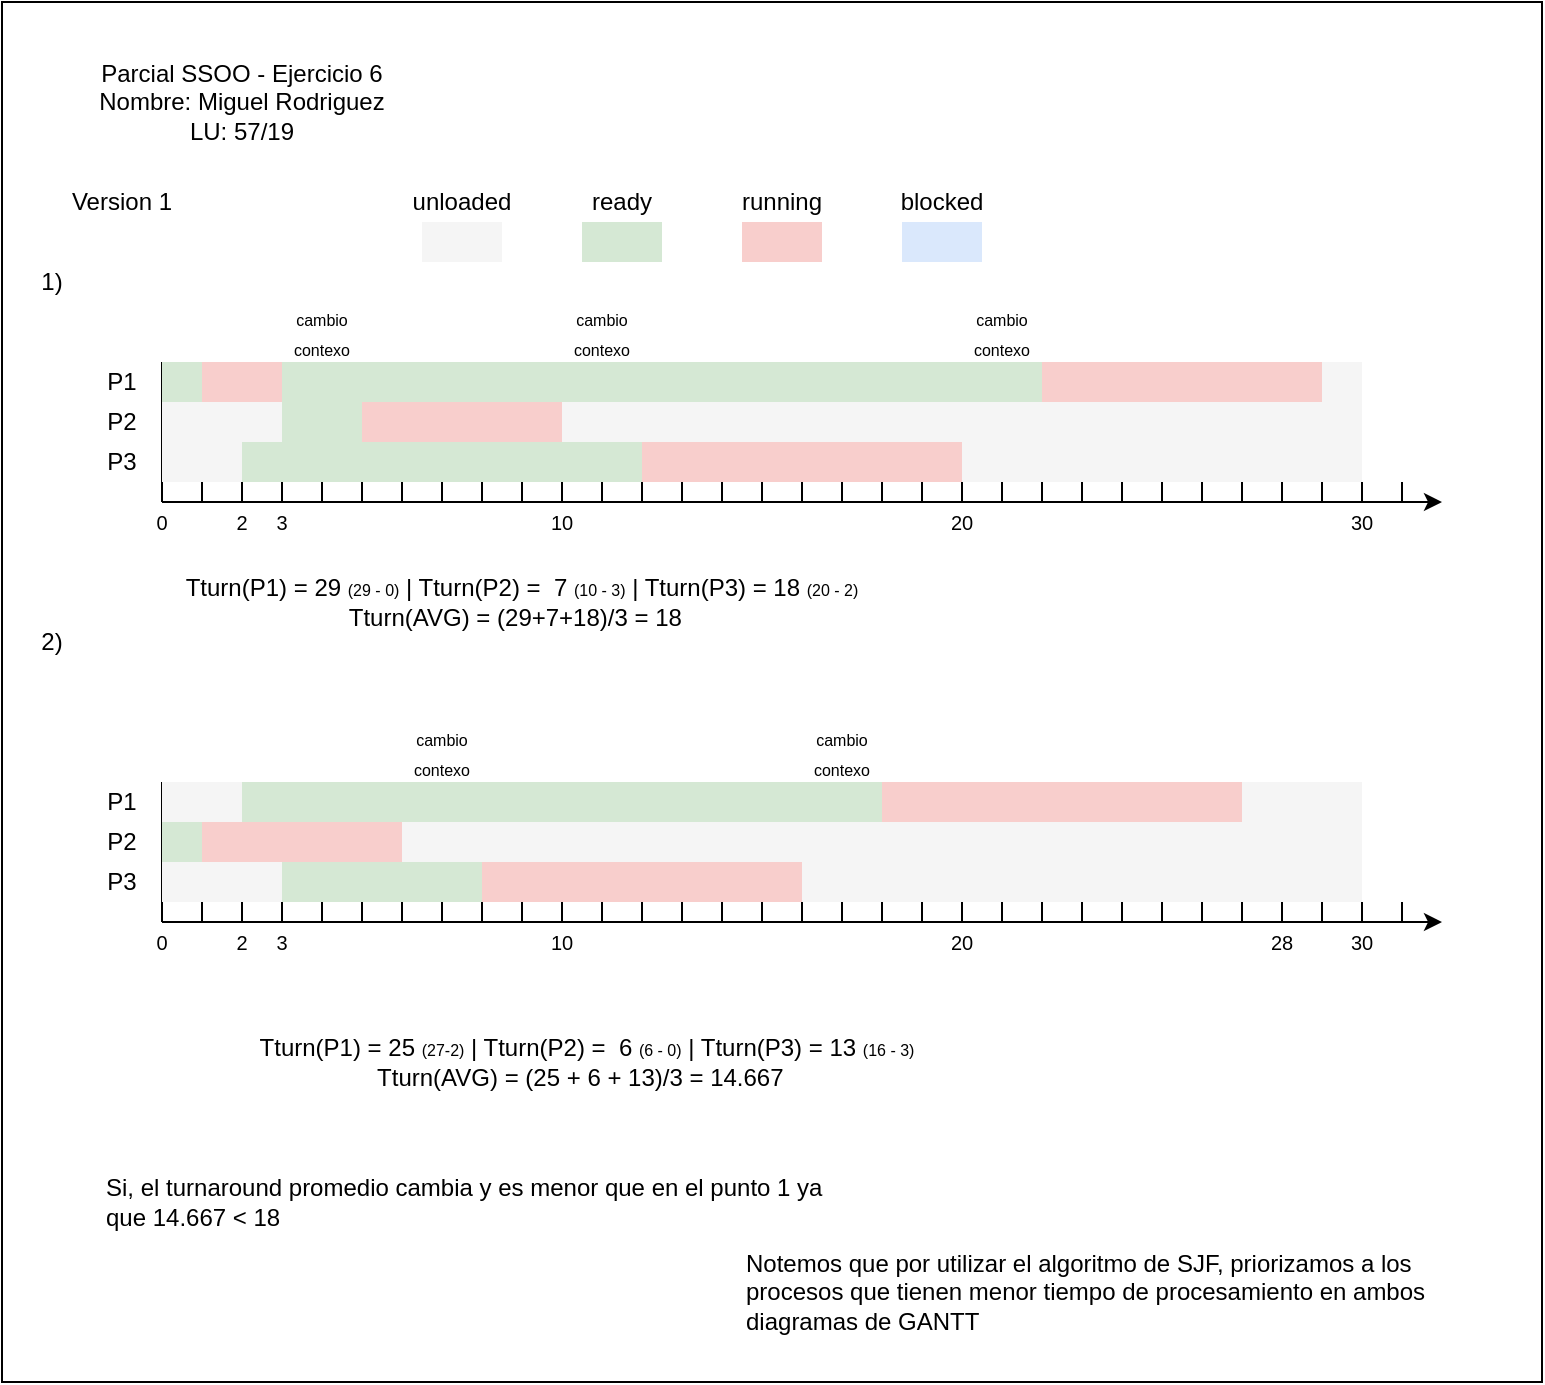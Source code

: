 <mxfile version="14.6.10" type="device"><diagram id="URVnwjbvsdSbwdhYib2C" name="Page-1"><mxGraphModel dx="1421" dy="737" grid="1" gridSize="10" guides="1" tooltips="1" connect="1" arrows="1" fold="1" page="1" pageScale="1" pageWidth="850" pageHeight="1100" math="0" shadow="0"><root><mxCell id="0"/><mxCell id="1" parent="0"/><mxCell id="O4oivDRYtZ1nlwmzjgIT-121" value="" style="rounded=0;whiteSpace=wrap;html=1;" vertex="1" parent="1"><mxGeometry y="70" width="770" height="690" as="geometry"/></mxCell><mxCell id="OWplkCNHzA0PM_M-KSsV-1" value="P1" style="text;html=1;strokeColor=none;fillColor=none;align=center;verticalAlign=middle;whiteSpace=wrap;rounded=0;" parent="1" vertex="1"><mxGeometry x="40" y="250" width="40" height="20" as="geometry"/></mxCell><mxCell id="OWplkCNHzA0PM_M-KSsV-2" value="P2" style="text;html=1;strokeColor=none;fillColor=none;align=center;verticalAlign=middle;whiteSpace=wrap;rounded=0;" parent="1" vertex="1"><mxGeometry x="40" y="270" width="40" height="20" as="geometry"/></mxCell><mxCell id="OWplkCNHzA0PM_M-KSsV-3" value="P3" style="text;html=1;strokeColor=none;fillColor=none;align=center;verticalAlign=middle;whiteSpace=wrap;rounded=0;" parent="1" vertex="1"><mxGeometry x="40" y="290" width="40" height="20" as="geometry"/></mxCell><mxCell id="OWplkCNHzA0PM_M-KSsV-5" value="" style="rounded=0;whiteSpace=wrap;html=1;fillColor=#f5f5f5;strokeColor=none;fontColor=#333333;" parent="1" vertex="1"><mxGeometry x="210" y="180" width="40" height="20" as="geometry"/></mxCell><mxCell id="OWplkCNHzA0PM_M-KSsV-6" value="unloaded" style="text;html=1;strokeColor=none;fillColor=none;align=center;verticalAlign=middle;whiteSpace=wrap;rounded=0;" parent="1" vertex="1"><mxGeometry x="200" y="160" width="60" height="20" as="geometry"/></mxCell><mxCell id="OWplkCNHzA0PM_M-KSsV-7" value="ready" style="text;html=1;strokeColor=none;fillColor=none;align=center;verticalAlign=middle;whiteSpace=wrap;rounded=0;" parent="1" vertex="1"><mxGeometry x="290" y="160" width="40" height="20" as="geometry"/></mxCell><mxCell id="OWplkCNHzA0PM_M-KSsV-8" value="" style="rounded=0;whiteSpace=wrap;html=1;fillColor=#d5e8d4;strokeColor=none;" parent="1" vertex="1"><mxGeometry x="290" y="180" width="40" height="20" as="geometry"/></mxCell><mxCell id="OWplkCNHzA0PM_M-KSsV-9" value="" style="rounded=0;whiteSpace=wrap;html=1;fillColor=#f8cecc;strokeColor=none;" parent="1" vertex="1"><mxGeometry x="370" y="180" width="40" height="20" as="geometry"/></mxCell><mxCell id="OWplkCNHzA0PM_M-KSsV-10" value="running" style="text;html=1;strokeColor=none;fillColor=none;align=center;verticalAlign=middle;whiteSpace=wrap;rounded=0;" parent="1" vertex="1"><mxGeometry x="370" y="160" width="40" height="20" as="geometry"/></mxCell><mxCell id="OWplkCNHzA0PM_M-KSsV-11" value="" style="rounded=0;whiteSpace=wrap;html=1;fillColor=#dae8fc;strokeColor=none;" parent="1" vertex="1"><mxGeometry x="450" y="180" width="40" height="20" as="geometry"/></mxCell><mxCell id="OWplkCNHzA0PM_M-KSsV-12" value="blocked" style="text;html=1;strokeColor=none;fillColor=none;align=center;verticalAlign=middle;whiteSpace=wrap;rounded=0;" parent="1" vertex="1"><mxGeometry x="450" y="160" width="40" height="20" as="geometry"/></mxCell><mxCell id="OWplkCNHzA0PM_M-KSsV-14" value="" style="endArrow=none;html=1;entryX=1;entryY=0;entryDx=0;entryDy=0;" parent="1" target="OWplkCNHzA0PM_M-KSsV-1" edge="1"><mxGeometry width="50" height="50" relative="1" as="geometry"><mxPoint x="80" y="320" as="sourcePoint"/><mxPoint x="340" y="250" as="targetPoint"/></mxGeometry></mxCell><mxCell id="OWplkCNHzA0PM_M-KSsV-19" value="&lt;font style=&quot;font-size: 10px&quot;&gt;0&lt;/font&gt;" style="text;html=1;strokeColor=none;fillColor=none;align=center;verticalAlign=middle;whiteSpace=wrap;rounded=0;" parent="1" vertex="1"><mxGeometry x="70" y="320" width="20" height="20" as="geometry"/></mxCell><mxCell id="OWplkCNHzA0PM_M-KSsV-21" value="" style="endArrow=none;html=1;" parent="1" edge="1"><mxGeometry width="50" height="50" relative="1" as="geometry"><mxPoint x="100" y="310" as="sourcePoint"/><mxPoint x="100" y="320" as="targetPoint"/></mxGeometry></mxCell><mxCell id="OWplkCNHzA0PM_M-KSsV-24" value="" style="endArrow=none;html=1;" parent="1" edge="1"><mxGeometry width="50" height="50" relative="1" as="geometry"><mxPoint x="120" y="320" as="sourcePoint"/><mxPoint x="120" y="310" as="targetPoint"/></mxGeometry></mxCell><mxCell id="OWplkCNHzA0PM_M-KSsV-30" value="" style="endArrow=none;html=1;" parent="1" edge="1"><mxGeometry width="50" height="50" relative="1" as="geometry"><mxPoint x="140" y="320" as="sourcePoint"/><mxPoint x="140" y="310" as="targetPoint"/></mxGeometry></mxCell><mxCell id="OWplkCNHzA0PM_M-KSsV-38" value="" style="endArrow=classic;html=1;" parent="1" edge="1"><mxGeometry width="50" height="50" relative="1" as="geometry"><mxPoint x="80" y="320" as="sourcePoint"/><mxPoint x="720" y="320" as="targetPoint"/></mxGeometry></mxCell><mxCell id="OWplkCNHzA0PM_M-KSsV-39" value="" style="endArrow=none;html=1;" parent="1" edge="1"><mxGeometry width="50" height="50" relative="1" as="geometry"><mxPoint x="160" y="310" as="sourcePoint"/><mxPoint x="160" y="320" as="targetPoint"/></mxGeometry></mxCell><mxCell id="OWplkCNHzA0PM_M-KSsV-40" value="" style="endArrow=none;html=1;" parent="1" edge="1"><mxGeometry width="50" height="50" relative="1" as="geometry"><mxPoint x="180" y="320" as="sourcePoint"/><mxPoint x="180" y="310" as="targetPoint"/></mxGeometry></mxCell><mxCell id="OWplkCNHzA0PM_M-KSsV-42" value="" style="endArrow=none;html=1;" parent="1" edge="1"><mxGeometry width="50" height="50" relative="1" as="geometry"><mxPoint x="200" y="320" as="sourcePoint"/><mxPoint x="200" y="310" as="targetPoint"/></mxGeometry></mxCell><mxCell id="OWplkCNHzA0PM_M-KSsV-43" value="" style="endArrow=none;html=1;" parent="1" edge="1"><mxGeometry width="50" height="50" relative="1" as="geometry"><mxPoint x="220" y="320" as="sourcePoint"/><mxPoint x="220" y="310" as="targetPoint"/></mxGeometry></mxCell><mxCell id="OWplkCNHzA0PM_M-KSsV-78" value="" style="endArrow=none;html=1;" parent="1" edge="1"><mxGeometry width="50" height="50" relative="1" as="geometry"><mxPoint x="240" y="320" as="sourcePoint"/><mxPoint x="240" y="310" as="targetPoint"/></mxGeometry></mxCell><mxCell id="OWplkCNHzA0PM_M-KSsV-79" value="" style="endArrow=none;html=1;" parent="1" edge="1"><mxGeometry width="50" height="50" relative="1" as="geometry"><mxPoint x="260" y="320" as="sourcePoint"/><mxPoint x="260" y="310" as="targetPoint"/></mxGeometry></mxCell><mxCell id="OWplkCNHzA0PM_M-KSsV-80" value="" style="endArrow=none;html=1;" parent="1" edge="1"><mxGeometry width="50" height="50" relative="1" as="geometry"><mxPoint x="280" y="320" as="sourcePoint"/><mxPoint x="280" y="310" as="targetPoint"/></mxGeometry></mxCell><mxCell id="OWplkCNHzA0PM_M-KSsV-81" value="" style="endArrow=none;html=1;" parent="1" edge="1"><mxGeometry width="50" height="50" relative="1" as="geometry"><mxPoint x="300" y="320" as="sourcePoint"/><mxPoint x="300" y="310" as="targetPoint"/></mxGeometry></mxCell><mxCell id="OWplkCNHzA0PM_M-KSsV-82" value="" style="endArrow=none;html=1;" parent="1" edge="1"><mxGeometry width="50" height="50" relative="1" as="geometry"><mxPoint x="320" y="320" as="sourcePoint"/><mxPoint x="320" y="310" as="targetPoint"/></mxGeometry></mxCell><mxCell id="OWplkCNHzA0PM_M-KSsV-83" value="" style="endArrow=none;html=1;" parent="1" edge="1"><mxGeometry width="50" height="50" relative="1" as="geometry"><mxPoint x="340" y="320" as="sourcePoint"/><mxPoint x="340" y="310" as="targetPoint"/></mxGeometry></mxCell><mxCell id="OWplkCNHzA0PM_M-KSsV-84" value="" style="endArrow=none;html=1;" parent="1" edge="1"><mxGeometry width="50" height="50" relative="1" as="geometry"><mxPoint x="360" y="320" as="sourcePoint"/><mxPoint x="360" y="310" as="targetPoint"/></mxGeometry></mxCell><mxCell id="OWplkCNHzA0PM_M-KSsV-85" value="" style="endArrow=none;html=1;" parent="1" edge="1"><mxGeometry width="50" height="50" relative="1" as="geometry"><mxPoint x="380" y="320" as="sourcePoint"/><mxPoint x="380" y="310" as="targetPoint"/></mxGeometry></mxCell><mxCell id="OWplkCNHzA0PM_M-KSsV-86" value="" style="endArrow=none;html=1;" parent="1" edge="1"><mxGeometry width="50" height="50" relative="1" as="geometry"><mxPoint x="380" y="320" as="sourcePoint"/><mxPoint x="380" y="310" as="targetPoint"/></mxGeometry></mxCell><mxCell id="OWplkCNHzA0PM_M-KSsV-87" value="" style="endArrow=none;html=1;" parent="1" edge="1"><mxGeometry width="50" height="50" relative="1" as="geometry"><mxPoint x="400" y="320" as="sourcePoint"/><mxPoint x="400" y="310" as="targetPoint"/></mxGeometry></mxCell><mxCell id="OWplkCNHzA0PM_M-KSsV-88" value="" style="endArrow=none;html=1;" parent="1" edge="1"><mxGeometry width="50" height="50" relative="1" as="geometry"><mxPoint x="420" y="320" as="sourcePoint"/><mxPoint x="420" y="310" as="targetPoint"/></mxGeometry></mxCell><mxCell id="OWplkCNHzA0PM_M-KSsV-89" value="" style="endArrow=none;html=1;" parent="1" edge="1"><mxGeometry width="50" height="50" relative="1" as="geometry"><mxPoint x="440" y="320" as="sourcePoint"/><mxPoint x="440" y="310" as="targetPoint"/></mxGeometry></mxCell><mxCell id="OWplkCNHzA0PM_M-KSsV-90" value="" style="endArrow=none;html=1;" parent="1" edge="1"><mxGeometry width="50" height="50" relative="1" as="geometry"><mxPoint x="460" y="320" as="sourcePoint"/><mxPoint x="460" y="310" as="targetPoint"/></mxGeometry></mxCell><mxCell id="OWplkCNHzA0PM_M-KSsV-91" value="" style="endArrow=none;html=1;" parent="1" edge="1"><mxGeometry width="50" height="50" relative="1" as="geometry"><mxPoint x="480" y="320" as="sourcePoint"/><mxPoint x="480" y="310" as="targetPoint"/></mxGeometry></mxCell><mxCell id="OWplkCNHzA0PM_M-KSsV-92" value="" style="endArrow=none;html=1;" parent="1" edge="1"><mxGeometry width="50" height="50" relative="1" as="geometry"><mxPoint x="500" y="320" as="sourcePoint"/><mxPoint x="500" y="310" as="targetPoint"/></mxGeometry></mxCell><mxCell id="OWplkCNHzA0PM_M-KSsV-93" value="" style="endArrow=none;html=1;" parent="1" edge="1"><mxGeometry width="50" height="50" relative="1" as="geometry"><mxPoint x="520" y="320" as="sourcePoint"/><mxPoint x="520" y="310" as="targetPoint"/></mxGeometry></mxCell><mxCell id="OWplkCNHzA0PM_M-KSsV-170" value="" style="endArrow=none;html=1;" parent="1" edge="1"><mxGeometry width="50" height="50" relative="1" as="geometry"><mxPoint x="540" y="310.0" as="sourcePoint"/><mxPoint x="540" y="320" as="targetPoint"/></mxGeometry></mxCell><mxCell id="OWplkCNHzA0PM_M-KSsV-171" value="" style="endArrow=none;html=1;" parent="1" edge="1"><mxGeometry width="50" height="50" relative="1" as="geometry"><mxPoint x="560" y="320" as="sourcePoint"/><mxPoint x="560" y="310.0" as="targetPoint"/></mxGeometry></mxCell><mxCell id="OWplkCNHzA0PM_M-KSsV-172" value="" style="endArrow=none;html=1;" parent="1" edge="1"><mxGeometry width="50" height="50" relative="1" as="geometry"><mxPoint x="580" y="320" as="sourcePoint"/><mxPoint x="580" y="310.0" as="targetPoint"/></mxGeometry></mxCell><mxCell id="OWplkCNHzA0PM_M-KSsV-173" value="" style="endArrow=none;html=1;" parent="1" edge="1"><mxGeometry width="50" height="50" relative="1" as="geometry"><mxPoint x="600" y="310.0" as="sourcePoint"/><mxPoint x="600" y="320" as="targetPoint"/></mxGeometry></mxCell><mxCell id="OWplkCNHzA0PM_M-KSsV-174" value="" style="endArrow=none;html=1;" parent="1" edge="1"><mxGeometry width="50" height="50" relative="1" as="geometry"><mxPoint x="620" y="320" as="sourcePoint"/><mxPoint x="620" y="310.0" as="targetPoint"/></mxGeometry></mxCell><mxCell id="OWplkCNHzA0PM_M-KSsV-175" value="" style="endArrow=none;html=1;" parent="1" edge="1"><mxGeometry width="50" height="50" relative="1" as="geometry"><mxPoint x="640" y="320" as="sourcePoint"/><mxPoint x="640" y="310.0" as="targetPoint"/></mxGeometry></mxCell><mxCell id="OWplkCNHzA0PM_M-KSsV-176" value="" style="endArrow=none;html=1;" parent="1" edge="1"><mxGeometry width="50" height="50" relative="1" as="geometry"><mxPoint x="660" y="320" as="sourcePoint"/><mxPoint x="660" y="310.0" as="targetPoint"/></mxGeometry></mxCell><mxCell id="OWplkCNHzA0PM_M-KSsV-177" value="" style="endArrow=none;html=1;" parent="1" edge="1"><mxGeometry width="50" height="50" relative="1" as="geometry"><mxPoint x="680" y="320" as="sourcePoint"/><mxPoint x="680" y="310.0" as="targetPoint"/></mxGeometry></mxCell><mxCell id="OWplkCNHzA0PM_M-KSsV-178" value="" style="endArrow=none;html=1;" parent="1" edge="1"><mxGeometry width="50" height="50" relative="1" as="geometry"><mxPoint x="700" y="320" as="sourcePoint"/><mxPoint x="700" y="310.0" as="targetPoint"/></mxGeometry></mxCell><mxCell id="OWplkCNHzA0PM_M-KSsV-193" value="&lt;font style=&quot;font-size: 10px&quot;&gt;10&lt;br&gt;&lt;/font&gt;" style="text;html=1;strokeColor=none;fillColor=none;align=center;verticalAlign=middle;whiteSpace=wrap;rounded=0;" parent="1" vertex="1"><mxGeometry x="270" y="320" width="20" height="20" as="geometry"/></mxCell><mxCell id="OWplkCNHzA0PM_M-KSsV-194" value="&lt;font style=&quot;font-size: 10px&quot;&gt;20&lt;br&gt;&lt;/font&gt;" style="text;html=1;strokeColor=none;fillColor=none;align=center;verticalAlign=middle;whiteSpace=wrap;rounded=0;" parent="1" vertex="1"><mxGeometry x="470" y="320" width="20" height="20" as="geometry"/></mxCell><mxCell id="O4oivDRYtZ1nlwmzjgIT-1" value="" style="rounded=0;whiteSpace=wrap;html=1;fillColor=#f5f5f5;strokeColor=none;fontColor=#333333;" vertex="1" parent="1"><mxGeometry x="80" y="270" width="60" height="20" as="geometry"/></mxCell><mxCell id="O4oivDRYtZ1nlwmzjgIT-2" value="" style="rounded=0;whiteSpace=wrap;html=1;fillColor=#f5f5f5;strokeColor=none;fontColor=#333333;" vertex="1" parent="1"><mxGeometry x="80" y="290" width="40" height="20" as="geometry"/></mxCell><mxCell id="O4oivDRYtZ1nlwmzjgIT-3" value="" style="rounded=0;whiteSpace=wrap;html=1;fillColor=#d5e8d4;strokeColor=none;" vertex="1" parent="1"><mxGeometry x="80" y="250" width="20" height="20" as="geometry"/></mxCell><mxCell id="O4oivDRYtZ1nlwmzjgIT-4" value="" style="rounded=0;whiteSpace=wrap;html=1;fillColor=#f8cecc;strokeColor=none;" vertex="1" parent="1"><mxGeometry x="100" y="250" width="40" height="20" as="geometry"/></mxCell><mxCell id="O4oivDRYtZ1nlwmzjgIT-5" value="" style="rounded=0;whiteSpace=wrap;html=1;fillColor=#d5e8d4;strokeColor=none;" vertex="1" parent="1"><mxGeometry x="120" y="290" width="20" height="20" as="geometry"/></mxCell><mxCell id="O4oivDRYtZ1nlwmzjgIT-6" value="" style="rounded=0;whiteSpace=wrap;html=1;fillColor=#d5e8d4;strokeColor=none;" vertex="1" parent="1"><mxGeometry x="140" y="250" width="40" height="60" as="geometry"/></mxCell><mxCell id="O4oivDRYtZ1nlwmzjgIT-7" value="&lt;font style=&quot;font-size: 10px&quot;&gt;2&lt;/font&gt;" style="text;html=1;strokeColor=none;fillColor=none;align=center;verticalAlign=middle;whiteSpace=wrap;rounded=0;" vertex="1" parent="1"><mxGeometry x="110" y="320" width="20" height="20" as="geometry"/></mxCell><mxCell id="O4oivDRYtZ1nlwmzjgIT-8" value="&lt;font style=&quot;font-size: 10px&quot;&gt;3&lt;/font&gt;" style="text;html=1;strokeColor=none;fillColor=none;align=center;verticalAlign=middle;whiteSpace=wrap;rounded=0;" vertex="1" parent="1"><mxGeometry x="130" y="320" width="20" height="20" as="geometry"/></mxCell><mxCell id="O4oivDRYtZ1nlwmzjgIT-9" value="" style="rounded=0;whiteSpace=wrap;html=1;fillColor=#f8cecc;strokeColor=none;" vertex="1" parent="1"><mxGeometry x="180" y="270" width="100" height="20" as="geometry"/></mxCell><mxCell id="O4oivDRYtZ1nlwmzjgIT-10" value="" style="rounded=0;whiteSpace=wrap;html=1;fillColor=#f5f5f5;strokeColor=none;fontColor=#333333;" vertex="1" parent="1"><mxGeometry x="280" y="270" width="400" height="20" as="geometry"/></mxCell><mxCell id="O4oivDRYtZ1nlwmzjgIT-11" value="" style="rounded=0;whiteSpace=wrap;html=1;fillColor=#d5e8d4;strokeColor=none;" vertex="1" parent="1"><mxGeometry x="160" y="250" width="120" height="20" as="geometry"/></mxCell><mxCell id="O4oivDRYtZ1nlwmzjgIT-12" value="" style="rounded=0;whiteSpace=wrap;html=1;fillColor=#d5e8d4;strokeColor=none;" vertex="1" parent="1"><mxGeometry x="160" y="290" width="120" height="20" as="geometry"/></mxCell><mxCell id="O4oivDRYtZ1nlwmzjgIT-13" value="" style="rounded=0;whiteSpace=wrap;html=1;fillColor=#f8cecc;strokeColor=none;" vertex="1" parent="1"><mxGeometry x="520" y="250" width="140" height="20" as="geometry"/></mxCell><mxCell id="O4oivDRYtZ1nlwmzjgIT-14" value="" style="rounded=0;whiteSpace=wrap;html=1;fillColor=#d5e8d4;strokeColor=none;" vertex="1" parent="1"><mxGeometry x="280" y="250" width="40" height="20" as="geometry"/></mxCell><mxCell id="O4oivDRYtZ1nlwmzjgIT-15" value="" style="rounded=0;whiteSpace=wrap;html=1;fillColor=#d5e8d4;strokeColor=none;" vertex="1" parent="1"><mxGeometry x="280" y="290" width="40" height="20" as="geometry"/></mxCell><mxCell id="O4oivDRYtZ1nlwmzjgIT-16" value="" style="rounded=0;whiteSpace=wrap;html=1;fillColor=#f8cecc;strokeColor=none;" vertex="1" parent="1"><mxGeometry x="320" y="290" width="160" height="20" as="geometry"/></mxCell><mxCell id="O4oivDRYtZ1nlwmzjgIT-17" value="" style="rounded=0;whiteSpace=wrap;html=1;fillColor=#f5f5f5;strokeColor=none;fontColor=#333333;" vertex="1" parent="1"><mxGeometry x="480" y="290" width="200" height="20" as="geometry"/></mxCell><mxCell id="O4oivDRYtZ1nlwmzjgIT-18" value="" style="rounded=0;whiteSpace=wrap;html=1;fillColor=#d5e8d4;strokeColor=none;" vertex="1" parent="1"><mxGeometry x="320" y="250" width="200" height="20" as="geometry"/></mxCell><mxCell id="O4oivDRYtZ1nlwmzjgIT-19" value="&lt;font style=&quot;font-size: 10px&quot;&gt;30&lt;br&gt;&lt;/font&gt;" style="text;html=1;strokeColor=none;fillColor=none;align=center;verticalAlign=middle;whiteSpace=wrap;rounded=0;" vertex="1" parent="1"><mxGeometry x="670" y="320" width="20" height="20" as="geometry"/></mxCell><mxCell id="O4oivDRYtZ1nlwmzjgIT-20" value="" style="rounded=0;whiteSpace=wrap;html=1;fillColor=#f5f5f5;strokeColor=none;fontColor=#333333;" vertex="1" parent="1"><mxGeometry x="660" y="250" width="20" height="20" as="geometry"/></mxCell><mxCell id="O4oivDRYtZ1nlwmzjgIT-21" value="&lt;font style=&quot;font-size: 8px&quot;&gt;cambio contexo&lt;/font&gt;" style="text;html=1;strokeColor=none;fillColor=none;align=center;verticalAlign=middle;whiteSpace=wrap;rounded=0;" vertex="1" parent="1"><mxGeometry x="140" y="220" width="40" height="30" as="geometry"/></mxCell><mxCell id="O4oivDRYtZ1nlwmzjgIT-22" value="&lt;font style=&quot;font-size: 8px&quot;&gt;cambio contexo&lt;/font&gt;" style="text;html=1;strokeColor=none;fillColor=none;align=center;verticalAlign=middle;whiteSpace=wrap;rounded=0;" vertex="1" parent="1"><mxGeometry x="280" y="220" width="40" height="30" as="geometry"/></mxCell><mxCell id="O4oivDRYtZ1nlwmzjgIT-23" value="&lt;font style=&quot;font-size: 8px&quot;&gt;cambio contexo&lt;/font&gt;" style="text;html=1;strokeColor=none;fillColor=none;align=center;verticalAlign=middle;whiteSpace=wrap;rounded=0;" vertex="1" parent="1"><mxGeometry x="480" y="220" width="40" height="30" as="geometry"/></mxCell><mxCell id="O4oivDRYtZ1nlwmzjgIT-24" value="Tturn(P1) = 29 &lt;font style=&quot;font-size: 8px&quot;&gt;(29 - 0)&lt;/font&gt; | Tturn(P2) =&amp;nbsp; 7 &lt;font style=&quot;font-size: 8px&quot;&gt;(10 - 3)&lt;/font&gt; | Tturn(P3) = 18 &lt;font style=&quot;font-size: 8px&quot;&gt;(20 - 2)&lt;/font&gt;&lt;br&gt;Tturn(AVG) = (29+7+18)/3 = 18&amp;nbsp;&amp;nbsp;" style="text;html=1;strokeColor=none;fillColor=none;align=center;verticalAlign=middle;whiteSpace=wrap;rounded=0;" vertex="1" parent="1"><mxGeometry x="80" y="350" width="360" height="40" as="geometry"/></mxCell><mxCell id="O4oivDRYtZ1nlwmzjgIT-25" value="Parcial SSOO - Ejercicio 6&lt;br&gt;Nombre: Miguel Rodriguez&lt;br&gt;LU: 57/19" style="text;html=1;strokeColor=none;fillColor=none;align=center;verticalAlign=middle;whiteSpace=wrap;rounded=0;" vertex="1" parent="1"><mxGeometry x="10" y="70" width="220" height="100" as="geometry"/></mxCell><mxCell id="O4oivDRYtZ1nlwmzjgIT-26" value="Version 1&lt;br&gt;" style="text;html=1;strokeColor=none;fillColor=none;align=center;verticalAlign=middle;whiteSpace=wrap;rounded=0;" vertex="1" parent="1"><mxGeometry x="10" y="160" width="100" height="20" as="geometry"/></mxCell><mxCell id="O4oivDRYtZ1nlwmzjgIT-28" value="1)" style="text;html=1;strokeColor=none;fillColor=none;align=center;verticalAlign=middle;whiteSpace=wrap;rounded=0;" vertex="1" parent="1"><mxGeometry x="10" y="200" width="30" height="20" as="geometry"/></mxCell><mxCell id="O4oivDRYtZ1nlwmzjgIT-29" value="P1" style="text;html=1;strokeColor=none;fillColor=none;align=center;verticalAlign=middle;whiteSpace=wrap;rounded=0;" vertex="1" parent="1"><mxGeometry x="40" y="460" width="40" height="20" as="geometry"/></mxCell><mxCell id="O4oivDRYtZ1nlwmzjgIT-30" value="P2" style="text;html=1;strokeColor=none;fillColor=none;align=center;verticalAlign=middle;whiteSpace=wrap;rounded=0;" vertex="1" parent="1"><mxGeometry x="40" y="480" width="40" height="20" as="geometry"/></mxCell><mxCell id="O4oivDRYtZ1nlwmzjgIT-31" value="P3" style="text;html=1;strokeColor=none;fillColor=none;align=center;verticalAlign=middle;whiteSpace=wrap;rounded=0;" vertex="1" parent="1"><mxGeometry x="40" y="500" width="40" height="20" as="geometry"/></mxCell><mxCell id="O4oivDRYtZ1nlwmzjgIT-32" value="" style="endArrow=none;html=1;entryX=1;entryY=0;entryDx=0;entryDy=0;" edge="1" parent="1" target="O4oivDRYtZ1nlwmzjgIT-29"><mxGeometry width="50" height="50" relative="1" as="geometry"><mxPoint x="80" y="530.0" as="sourcePoint"/><mxPoint x="340" y="460" as="targetPoint"/></mxGeometry></mxCell><mxCell id="O4oivDRYtZ1nlwmzjgIT-33" value="&lt;font style=&quot;font-size: 10px&quot;&gt;0&lt;/font&gt;" style="text;html=1;strokeColor=none;fillColor=none;align=center;verticalAlign=middle;whiteSpace=wrap;rounded=0;" vertex="1" parent="1"><mxGeometry x="70" y="530" width="20" height="20" as="geometry"/></mxCell><mxCell id="O4oivDRYtZ1nlwmzjgIT-34" value="" style="endArrow=none;html=1;" edge="1" parent="1"><mxGeometry width="50" height="50" relative="1" as="geometry"><mxPoint x="100" y="520.0" as="sourcePoint"/><mxPoint x="100" y="530.0" as="targetPoint"/></mxGeometry></mxCell><mxCell id="O4oivDRYtZ1nlwmzjgIT-35" value="" style="endArrow=none;html=1;" edge="1" parent="1"><mxGeometry width="50" height="50" relative="1" as="geometry"><mxPoint x="120" y="530.0" as="sourcePoint"/><mxPoint x="120" y="520.0" as="targetPoint"/></mxGeometry></mxCell><mxCell id="O4oivDRYtZ1nlwmzjgIT-36" value="" style="endArrow=none;html=1;" edge="1" parent="1"><mxGeometry width="50" height="50" relative="1" as="geometry"><mxPoint x="140" y="530.0" as="sourcePoint"/><mxPoint x="140" y="520.0" as="targetPoint"/></mxGeometry></mxCell><mxCell id="O4oivDRYtZ1nlwmzjgIT-37" value="" style="endArrow=classic;html=1;" edge="1" parent="1"><mxGeometry width="50" height="50" relative="1" as="geometry"><mxPoint x="80" y="530.0" as="sourcePoint"/><mxPoint x="720.0" y="530.0" as="targetPoint"/></mxGeometry></mxCell><mxCell id="O4oivDRYtZ1nlwmzjgIT-38" value="" style="endArrow=none;html=1;" edge="1" parent="1"><mxGeometry width="50" height="50" relative="1" as="geometry"><mxPoint x="160" y="520.0" as="sourcePoint"/><mxPoint x="160" y="530.0" as="targetPoint"/></mxGeometry></mxCell><mxCell id="O4oivDRYtZ1nlwmzjgIT-39" value="" style="endArrow=none;html=1;" edge="1" parent="1"><mxGeometry width="50" height="50" relative="1" as="geometry"><mxPoint x="180" y="530.0" as="sourcePoint"/><mxPoint x="180" y="520.0" as="targetPoint"/></mxGeometry></mxCell><mxCell id="O4oivDRYtZ1nlwmzjgIT-40" value="" style="endArrow=none;html=1;" edge="1" parent="1"><mxGeometry width="50" height="50" relative="1" as="geometry"><mxPoint x="200" y="530.0" as="sourcePoint"/><mxPoint x="200" y="520.0" as="targetPoint"/></mxGeometry></mxCell><mxCell id="O4oivDRYtZ1nlwmzjgIT-41" value="" style="endArrow=none;html=1;" edge="1" parent="1"><mxGeometry width="50" height="50" relative="1" as="geometry"><mxPoint x="220" y="530.0" as="sourcePoint"/><mxPoint x="220" y="520.0" as="targetPoint"/></mxGeometry></mxCell><mxCell id="O4oivDRYtZ1nlwmzjgIT-42" value="" style="endArrow=none;html=1;" edge="1" parent="1"><mxGeometry width="50" height="50" relative="1" as="geometry"><mxPoint x="240" y="530.0" as="sourcePoint"/><mxPoint x="240" y="520.0" as="targetPoint"/></mxGeometry></mxCell><mxCell id="O4oivDRYtZ1nlwmzjgIT-43" value="" style="endArrow=none;html=1;" edge="1" parent="1"><mxGeometry width="50" height="50" relative="1" as="geometry"><mxPoint x="260" y="530.0" as="sourcePoint"/><mxPoint x="260" y="520.0" as="targetPoint"/></mxGeometry></mxCell><mxCell id="O4oivDRYtZ1nlwmzjgIT-44" value="" style="endArrow=none;html=1;" edge="1" parent="1"><mxGeometry width="50" height="50" relative="1" as="geometry"><mxPoint x="280" y="530.0" as="sourcePoint"/><mxPoint x="280" y="520.0" as="targetPoint"/></mxGeometry></mxCell><mxCell id="O4oivDRYtZ1nlwmzjgIT-45" value="" style="endArrow=none;html=1;" edge="1" parent="1"><mxGeometry width="50" height="50" relative="1" as="geometry"><mxPoint x="300" y="530.0" as="sourcePoint"/><mxPoint x="300" y="520.0" as="targetPoint"/></mxGeometry></mxCell><mxCell id="O4oivDRYtZ1nlwmzjgIT-46" value="" style="endArrow=none;html=1;" edge="1" parent="1"><mxGeometry width="50" height="50" relative="1" as="geometry"><mxPoint x="320" y="530.0" as="sourcePoint"/><mxPoint x="320" y="520.0" as="targetPoint"/></mxGeometry></mxCell><mxCell id="O4oivDRYtZ1nlwmzjgIT-47" value="" style="endArrow=none;html=1;" edge="1" parent="1"><mxGeometry width="50" height="50" relative="1" as="geometry"><mxPoint x="340" y="530.0" as="sourcePoint"/><mxPoint x="340" y="520.0" as="targetPoint"/></mxGeometry></mxCell><mxCell id="O4oivDRYtZ1nlwmzjgIT-48" value="" style="endArrow=none;html=1;" edge="1" parent="1"><mxGeometry width="50" height="50" relative="1" as="geometry"><mxPoint x="360" y="530.0" as="sourcePoint"/><mxPoint x="360" y="520.0" as="targetPoint"/></mxGeometry></mxCell><mxCell id="O4oivDRYtZ1nlwmzjgIT-49" value="" style="endArrow=none;html=1;" edge="1" parent="1"><mxGeometry width="50" height="50" relative="1" as="geometry"><mxPoint x="380" y="530.0" as="sourcePoint"/><mxPoint x="380" y="520.0" as="targetPoint"/></mxGeometry></mxCell><mxCell id="O4oivDRYtZ1nlwmzjgIT-50" value="" style="endArrow=none;html=1;" edge="1" parent="1"><mxGeometry width="50" height="50" relative="1" as="geometry"><mxPoint x="380" y="530.0" as="sourcePoint"/><mxPoint x="380" y="520.0" as="targetPoint"/></mxGeometry></mxCell><mxCell id="O4oivDRYtZ1nlwmzjgIT-51" value="" style="endArrow=none;html=1;" edge="1" parent="1"><mxGeometry width="50" height="50" relative="1" as="geometry"><mxPoint x="400" y="530.0" as="sourcePoint"/><mxPoint x="400" y="520.0" as="targetPoint"/></mxGeometry></mxCell><mxCell id="O4oivDRYtZ1nlwmzjgIT-52" value="" style="endArrow=none;html=1;" edge="1" parent="1"><mxGeometry width="50" height="50" relative="1" as="geometry"><mxPoint x="420" y="530.0" as="sourcePoint"/><mxPoint x="420" y="520.0" as="targetPoint"/></mxGeometry></mxCell><mxCell id="O4oivDRYtZ1nlwmzjgIT-53" value="" style="endArrow=none;html=1;" edge="1" parent="1"><mxGeometry width="50" height="50" relative="1" as="geometry"><mxPoint x="440" y="530.0" as="sourcePoint"/><mxPoint x="440" y="520.0" as="targetPoint"/></mxGeometry></mxCell><mxCell id="O4oivDRYtZ1nlwmzjgIT-54" value="" style="endArrow=none;html=1;" edge="1" parent="1"><mxGeometry width="50" height="50" relative="1" as="geometry"><mxPoint x="460" y="530.0" as="sourcePoint"/><mxPoint x="460" y="520.0" as="targetPoint"/></mxGeometry></mxCell><mxCell id="O4oivDRYtZ1nlwmzjgIT-55" value="" style="endArrow=none;html=1;" edge="1" parent="1"><mxGeometry width="50" height="50" relative="1" as="geometry"><mxPoint x="480" y="530.0" as="sourcePoint"/><mxPoint x="480" y="520.0" as="targetPoint"/></mxGeometry></mxCell><mxCell id="O4oivDRYtZ1nlwmzjgIT-56" value="" style="endArrow=none;html=1;" edge="1" parent="1"><mxGeometry width="50" height="50" relative="1" as="geometry"><mxPoint x="500" y="530.0" as="sourcePoint"/><mxPoint x="500" y="520.0" as="targetPoint"/></mxGeometry></mxCell><mxCell id="O4oivDRYtZ1nlwmzjgIT-57" value="" style="endArrow=none;html=1;" edge="1" parent="1"><mxGeometry width="50" height="50" relative="1" as="geometry"><mxPoint x="520" y="530.0" as="sourcePoint"/><mxPoint x="520" y="520.0" as="targetPoint"/></mxGeometry></mxCell><mxCell id="O4oivDRYtZ1nlwmzjgIT-58" value="" style="endArrow=none;html=1;" edge="1" parent="1"><mxGeometry width="50" height="50" relative="1" as="geometry"><mxPoint x="540.0" y="520.0" as="sourcePoint"/><mxPoint x="540.0" y="530.0" as="targetPoint"/></mxGeometry></mxCell><mxCell id="O4oivDRYtZ1nlwmzjgIT-59" value="" style="endArrow=none;html=1;" edge="1" parent="1"><mxGeometry width="50" height="50" relative="1" as="geometry"><mxPoint x="560.0" y="530.0" as="sourcePoint"/><mxPoint x="560.0" y="520.0" as="targetPoint"/></mxGeometry></mxCell><mxCell id="O4oivDRYtZ1nlwmzjgIT-60" value="" style="endArrow=none;html=1;" edge="1" parent="1"><mxGeometry width="50" height="50" relative="1" as="geometry"><mxPoint x="580.0" y="530.0" as="sourcePoint"/><mxPoint x="580.0" y="520.0" as="targetPoint"/></mxGeometry></mxCell><mxCell id="O4oivDRYtZ1nlwmzjgIT-61" value="" style="endArrow=none;html=1;" edge="1" parent="1"><mxGeometry width="50" height="50" relative="1" as="geometry"><mxPoint x="600.0" y="520.0" as="sourcePoint"/><mxPoint x="600.0" y="530.0" as="targetPoint"/></mxGeometry></mxCell><mxCell id="O4oivDRYtZ1nlwmzjgIT-62" value="" style="endArrow=none;html=1;" edge="1" parent="1"><mxGeometry width="50" height="50" relative="1" as="geometry"><mxPoint x="620.0" y="530.0" as="sourcePoint"/><mxPoint x="620.0" y="520.0" as="targetPoint"/></mxGeometry></mxCell><mxCell id="O4oivDRYtZ1nlwmzjgIT-63" value="" style="endArrow=none;html=1;" edge="1" parent="1"><mxGeometry width="50" height="50" relative="1" as="geometry"><mxPoint x="640.0" y="530.0" as="sourcePoint"/><mxPoint x="640.0" y="520.0" as="targetPoint"/></mxGeometry></mxCell><mxCell id="O4oivDRYtZ1nlwmzjgIT-64" value="" style="endArrow=none;html=1;" edge="1" parent="1"><mxGeometry width="50" height="50" relative="1" as="geometry"><mxPoint x="660.0" y="530.0" as="sourcePoint"/><mxPoint x="660.0" y="520.0" as="targetPoint"/></mxGeometry></mxCell><mxCell id="O4oivDRYtZ1nlwmzjgIT-65" value="" style="endArrow=none;html=1;" edge="1" parent="1"><mxGeometry width="50" height="50" relative="1" as="geometry"><mxPoint x="680.0" y="530.0" as="sourcePoint"/><mxPoint x="680.0" y="520.0" as="targetPoint"/></mxGeometry></mxCell><mxCell id="O4oivDRYtZ1nlwmzjgIT-66" value="" style="endArrow=none;html=1;" edge="1" parent="1"><mxGeometry width="50" height="50" relative="1" as="geometry"><mxPoint x="700.0" y="530.0" as="sourcePoint"/><mxPoint x="700.0" y="520.0" as="targetPoint"/></mxGeometry></mxCell><mxCell id="O4oivDRYtZ1nlwmzjgIT-67" value="&lt;font style=&quot;font-size: 10px&quot;&gt;10&lt;br&gt;&lt;/font&gt;" style="text;html=1;strokeColor=none;fillColor=none;align=center;verticalAlign=middle;whiteSpace=wrap;rounded=0;" vertex="1" parent="1"><mxGeometry x="270" y="530" width="20" height="20" as="geometry"/></mxCell><mxCell id="O4oivDRYtZ1nlwmzjgIT-68" value="&lt;font style=&quot;font-size: 10px&quot;&gt;20&lt;br&gt;&lt;/font&gt;" style="text;html=1;strokeColor=none;fillColor=none;align=center;verticalAlign=middle;whiteSpace=wrap;rounded=0;" vertex="1" parent="1"><mxGeometry x="470" y="530" width="20" height="20" as="geometry"/></mxCell><mxCell id="O4oivDRYtZ1nlwmzjgIT-75" value="&lt;font style=&quot;font-size: 10px&quot;&gt;2&lt;/font&gt;" style="text;html=1;strokeColor=none;fillColor=none;align=center;verticalAlign=middle;whiteSpace=wrap;rounded=0;" vertex="1" parent="1"><mxGeometry x="110" y="530" width="20" height="20" as="geometry"/></mxCell><mxCell id="O4oivDRYtZ1nlwmzjgIT-76" value="&lt;font style=&quot;font-size: 10px&quot;&gt;3&lt;/font&gt;" style="text;html=1;strokeColor=none;fillColor=none;align=center;verticalAlign=middle;whiteSpace=wrap;rounded=0;" vertex="1" parent="1"><mxGeometry x="130" y="530" width="20" height="20" as="geometry"/></mxCell><mxCell id="O4oivDRYtZ1nlwmzjgIT-87" value="&lt;font style=&quot;font-size: 10px&quot;&gt;28&lt;br&gt;&lt;/font&gt;" style="text;html=1;strokeColor=none;fillColor=none;align=center;verticalAlign=middle;whiteSpace=wrap;rounded=0;" vertex="1" parent="1"><mxGeometry x="630" y="530" width="20" height="20" as="geometry"/></mxCell><mxCell id="O4oivDRYtZ1nlwmzjgIT-92" value="Tturn(P1) = 25 &lt;font style=&quot;font-size: 8px&quot;&gt;(27-2)&lt;/font&gt; | Tturn(P2) =&amp;nbsp; 6 &lt;font style=&quot;font-size: 8px&quot;&gt;(6 - 0)&lt;/font&gt; | Tturn(P3) = 13 &lt;font style=&quot;font-size: 8px&quot;&gt;(16 - 3)&lt;/font&gt;&lt;br&gt;Tturn(AVG) = (25 + 6 + 13)/3 = 14.667&amp;nbsp;&amp;nbsp;" style="text;html=1;strokeColor=none;fillColor=none;align=center;verticalAlign=middle;whiteSpace=wrap;rounded=0;" vertex="1" parent="1"><mxGeometry x="40" y="570" width="505" height="60" as="geometry"/></mxCell><mxCell id="O4oivDRYtZ1nlwmzjgIT-93" value="2)" style="text;html=1;strokeColor=none;fillColor=none;align=center;verticalAlign=middle;whiteSpace=wrap;rounded=0;" vertex="1" parent="1"><mxGeometry x="10" y="380" width="30" height="20" as="geometry"/></mxCell><mxCell id="O4oivDRYtZ1nlwmzjgIT-103" value="" style="rounded=0;whiteSpace=wrap;html=1;fillColor=#f5f5f5;strokeColor=none;fontColor=#333333;" vertex="1" parent="1"><mxGeometry x="80" y="460" width="40" height="20" as="geometry"/></mxCell><mxCell id="O4oivDRYtZ1nlwmzjgIT-104" value="" style="rounded=0;whiteSpace=wrap;html=1;fillColor=#f5f5f5;strokeColor=none;fontColor=#333333;" vertex="1" parent="1"><mxGeometry x="80" y="500" width="60" height="20" as="geometry"/></mxCell><mxCell id="O4oivDRYtZ1nlwmzjgIT-105" value="" style="rounded=0;whiteSpace=wrap;html=1;fillColor=#d5e8d4;strokeColor=none;" vertex="1" parent="1"><mxGeometry x="80" y="480" width="20" height="20" as="geometry"/></mxCell><mxCell id="O4oivDRYtZ1nlwmzjgIT-106" value="" style="rounded=0;whiteSpace=wrap;html=1;fillColor=#f8cecc;strokeColor=none;" vertex="1" parent="1"><mxGeometry x="100" y="480" width="100" height="20" as="geometry"/></mxCell><mxCell id="O4oivDRYtZ1nlwmzjgIT-107" value="" style="rounded=0;whiteSpace=wrap;html=1;fillColor=#f5f5f5;strokeColor=none;fontColor=#333333;" vertex="1" parent="1"><mxGeometry x="200" y="480" width="480" height="20" as="geometry"/></mxCell><mxCell id="O4oivDRYtZ1nlwmzjgIT-108" value="" style="rounded=0;whiteSpace=wrap;html=1;fillColor=#d5e8d4;strokeColor=none;" vertex="1" parent="1"><mxGeometry x="120" y="460" width="120" height="20" as="geometry"/></mxCell><mxCell id="O4oivDRYtZ1nlwmzjgIT-109" value="" style="rounded=0;whiteSpace=wrap;html=1;fillColor=#d5e8d4;strokeColor=none;" vertex="1" parent="1"><mxGeometry x="140" y="500" width="100" height="20" as="geometry"/></mxCell><mxCell id="O4oivDRYtZ1nlwmzjgIT-110" value="" style="rounded=0;whiteSpace=wrap;html=1;fillColor=#f8cecc;strokeColor=none;" vertex="1" parent="1"><mxGeometry x="240" y="500" width="160" height="20" as="geometry"/></mxCell><mxCell id="O4oivDRYtZ1nlwmzjgIT-111" value="" style="rounded=0;whiteSpace=wrap;html=1;fillColor=#d5e8d4;strokeColor=none;" vertex="1" parent="1"><mxGeometry x="240" y="460" width="200" height="20" as="geometry"/></mxCell><mxCell id="O4oivDRYtZ1nlwmzjgIT-112" value="" style="rounded=0;whiteSpace=wrap;html=1;fillColor=#f8cecc;strokeColor=none;" vertex="1" parent="1"><mxGeometry x="440" y="460" width="180" height="20" as="geometry"/></mxCell><mxCell id="O4oivDRYtZ1nlwmzjgIT-113" value="" style="rounded=0;whiteSpace=wrap;html=1;fillColor=#f5f5f5;strokeColor=none;fontColor=#333333;" vertex="1" parent="1"><mxGeometry x="620" y="460" width="60" height="20" as="geometry"/></mxCell><mxCell id="O4oivDRYtZ1nlwmzjgIT-114" value="" style="rounded=0;whiteSpace=wrap;html=1;fillColor=#f5f5f5;strokeColor=none;fontColor=#333333;" vertex="1" parent="1"><mxGeometry x="400" y="500" width="280" height="20" as="geometry"/></mxCell><mxCell id="O4oivDRYtZ1nlwmzjgIT-115" value="&lt;font style=&quot;font-size: 10px&quot;&gt;30&lt;br&gt;&lt;/font&gt;" style="text;html=1;strokeColor=none;fillColor=none;align=center;verticalAlign=middle;whiteSpace=wrap;rounded=0;" vertex="1" parent="1"><mxGeometry x="670" y="530" width="20" height="20" as="geometry"/></mxCell><mxCell id="O4oivDRYtZ1nlwmzjgIT-116" value="Si, el turnaround promedio cambia y es menor que en el punto 1 ya que 14.667 &amp;lt; 18" style="text;html=1;strokeColor=none;fillColor=none;align=left;verticalAlign=middle;whiteSpace=wrap;rounded=0;" vertex="1" parent="1"><mxGeometry x="50" y="650" width="380" height="40" as="geometry"/></mxCell><mxCell id="O4oivDRYtZ1nlwmzjgIT-117" value="&lt;font style=&quot;font-size: 8px&quot;&gt;cambio contexo&lt;/font&gt;" style="text;html=1;strokeColor=none;fillColor=none;align=center;verticalAlign=middle;whiteSpace=wrap;rounded=0;" vertex="1" parent="1"><mxGeometry x="200" y="430" width="40" height="30" as="geometry"/></mxCell><mxCell id="O4oivDRYtZ1nlwmzjgIT-118" value="&lt;font style=&quot;font-size: 8px&quot;&gt;cambio contexo&lt;/font&gt;" style="text;html=1;strokeColor=none;fillColor=none;align=center;verticalAlign=middle;whiteSpace=wrap;rounded=0;" vertex="1" parent="1"><mxGeometry x="400" y="430" width="40" height="30" as="geometry"/></mxCell><mxCell id="O4oivDRYtZ1nlwmzjgIT-122" value="Notemos que por utilizar el algoritmo de SJF, priorizamos a los procesos que tienen menor tiempo de procesamiento en ambos diagramas de GANTT" style="text;html=1;strokeColor=none;fillColor=none;align=left;verticalAlign=middle;whiteSpace=wrap;rounded=0;" vertex="1" parent="1"><mxGeometry x="370" y="690" width="380" height="50" as="geometry"/></mxCell></root></mxGraphModel></diagram></mxfile>